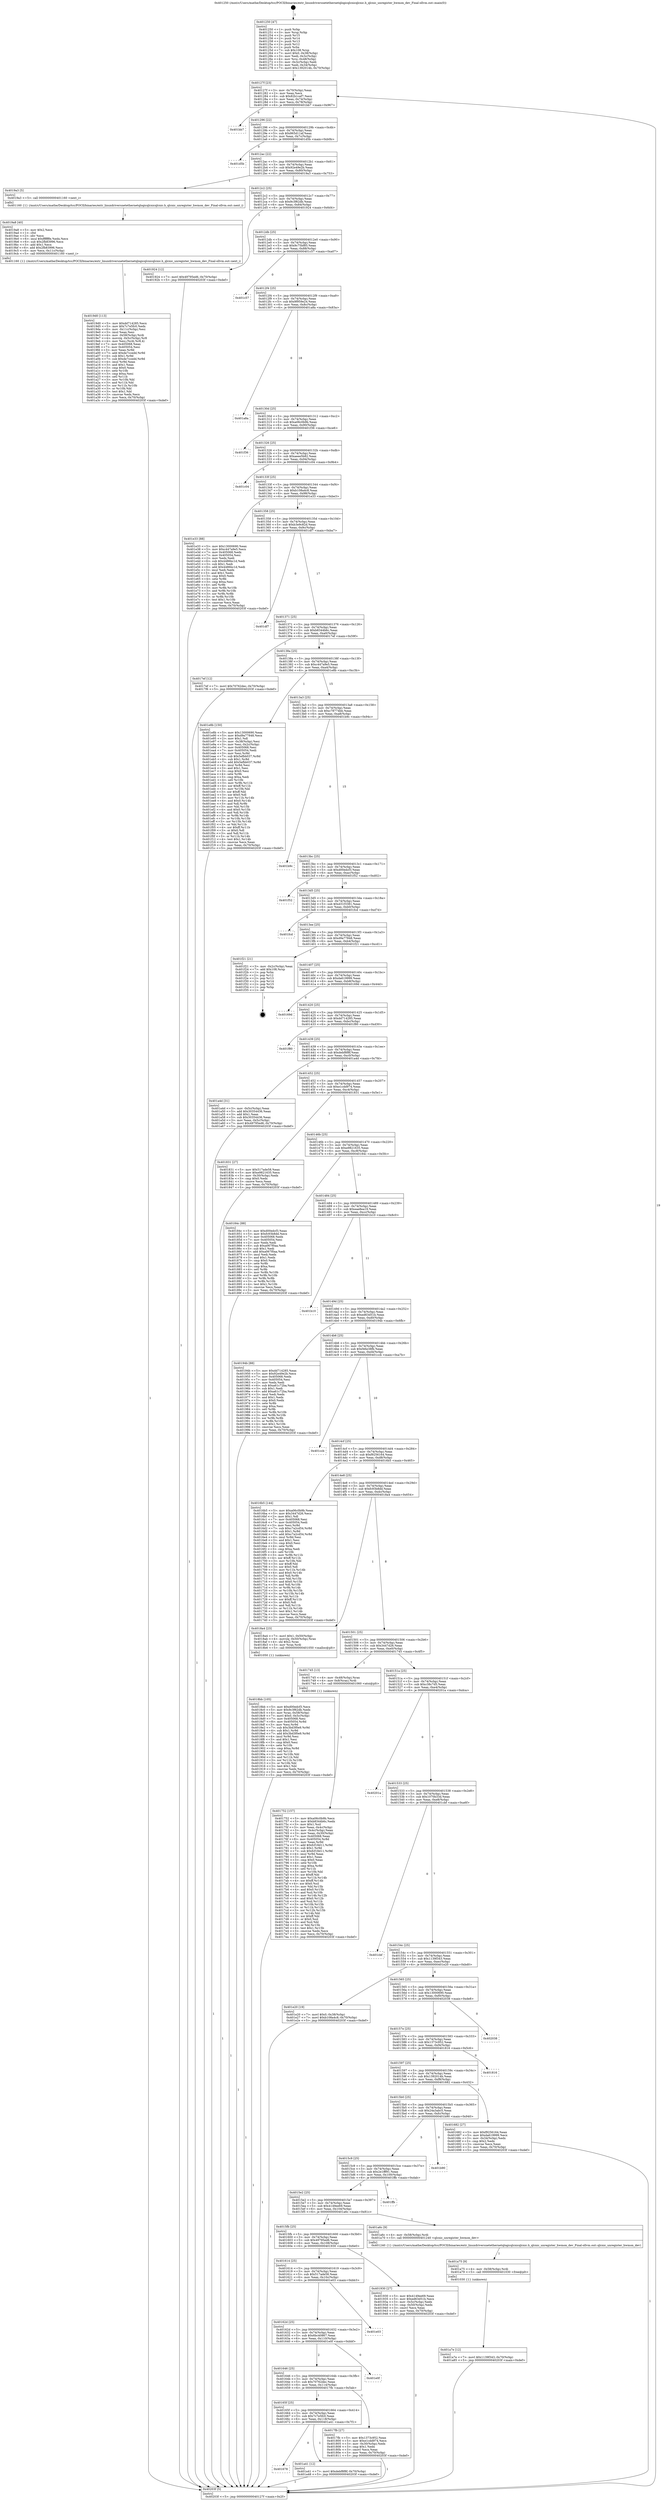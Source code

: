digraph "0x401250" {
  label = "0x401250 (/mnt/c/Users/mathe/Desktop/tcc/POCII/binaries/extr_linuxdriversnetethernetqlogicqlcnicqlcnic.h_qlcnic_unregister_hwmon_dev_Final-ollvm.out::main(0))"
  labelloc = "t"
  node[shape=record]

  Entry [label="",width=0.3,height=0.3,shape=circle,fillcolor=black,style=filled]
  "0x40127f" [label="{
     0x40127f [23]\l
     | [instrs]\l
     &nbsp;&nbsp;0x40127f \<+3\>: mov -0x70(%rbp),%eax\l
     &nbsp;&nbsp;0x401282 \<+2\>: mov %eax,%ecx\l
     &nbsp;&nbsp;0x401284 \<+6\>: sub $0x82b1cef7,%ecx\l
     &nbsp;&nbsp;0x40128a \<+3\>: mov %eax,-0x74(%rbp)\l
     &nbsp;&nbsp;0x40128d \<+3\>: mov %ecx,-0x78(%rbp)\l
     &nbsp;&nbsp;0x401290 \<+6\>: je 0000000000401bb7 \<main+0x967\>\l
  }"]
  "0x401bb7" [label="{
     0x401bb7\l
  }", style=dashed]
  "0x401296" [label="{
     0x401296 [22]\l
     | [instrs]\l
     &nbsp;&nbsp;0x401296 \<+5\>: jmp 000000000040129b \<main+0x4b\>\l
     &nbsp;&nbsp;0x40129b \<+3\>: mov -0x74(%rbp),%eax\l
     &nbsp;&nbsp;0x40129e \<+5\>: sub $0x865d11af,%eax\l
     &nbsp;&nbsp;0x4012a3 \<+3\>: mov %eax,-0x7c(%rbp)\l
     &nbsp;&nbsp;0x4012a6 \<+6\>: je 0000000000401d5b \<main+0xb0b\>\l
  }"]
  Exit [label="",width=0.3,height=0.3,shape=circle,fillcolor=black,style=filled,peripheries=2]
  "0x401d5b" [label="{
     0x401d5b\l
  }", style=dashed]
  "0x4012ac" [label="{
     0x4012ac [22]\l
     | [instrs]\l
     &nbsp;&nbsp;0x4012ac \<+5\>: jmp 00000000004012b1 \<main+0x61\>\l
     &nbsp;&nbsp;0x4012b1 \<+3\>: mov -0x74(%rbp),%eax\l
     &nbsp;&nbsp;0x4012b4 \<+5\>: sub $0x92e49e2b,%eax\l
     &nbsp;&nbsp;0x4012b9 \<+3\>: mov %eax,-0x80(%rbp)\l
     &nbsp;&nbsp;0x4012bc \<+6\>: je 00000000004019a3 \<main+0x753\>\l
  }"]
  "0x401a7e" [label="{
     0x401a7e [12]\l
     | [instrs]\l
     &nbsp;&nbsp;0x401a7e \<+7\>: movl $0x1139f343,-0x70(%rbp)\l
     &nbsp;&nbsp;0x401a85 \<+5\>: jmp 000000000040203f \<main+0xdef\>\l
  }"]
  "0x4019a3" [label="{
     0x4019a3 [5]\l
     | [instrs]\l
     &nbsp;&nbsp;0x4019a3 \<+5\>: call 0000000000401160 \<next_i\>\l
     | [calls]\l
     &nbsp;&nbsp;0x401160 \{1\} (/mnt/c/Users/mathe/Desktop/tcc/POCII/binaries/extr_linuxdriversnetethernetqlogicqlcnicqlcnic.h_qlcnic_unregister_hwmon_dev_Final-ollvm.out::next_i)\l
  }"]
  "0x4012c2" [label="{
     0x4012c2 [25]\l
     | [instrs]\l
     &nbsp;&nbsp;0x4012c2 \<+5\>: jmp 00000000004012c7 \<main+0x77\>\l
     &nbsp;&nbsp;0x4012c7 \<+3\>: mov -0x74(%rbp),%eax\l
     &nbsp;&nbsp;0x4012ca \<+5\>: sub $0x9c3f62db,%eax\l
     &nbsp;&nbsp;0x4012cf \<+6\>: mov %eax,-0x84(%rbp)\l
     &nbsp;&nbsp;0x4012d5 \<+6\>: je 0000000000401924 \<main+0x6d4\>\l
  }"]
  "0x401a75" [label="{
     0x401a75 [9]\l
     | [instrs]\l
     &nbsp;&nbsp;0x401a75 \<+4\>: mov -0x58(%rbp),%rdi\l
     &nbsp;&nbsp;0x401a79 \<+5\>: call 0000000000401030 \<free@plt\>\l
     | [calls]\l
     &nbsp;&nbsp;0x401030 \{1\} (unknown)\l
  }"]
  "0x401924" [label="{
     0x401924 [12]\l
     | [instrs]\l
     &nbsp;&nbsp;0x401924 \<+7\>: movl $0x49795ed6,-0x70(%rbp)\l
     &nbsp;&nbsp;0x40192b \<+5\>: jmp 000000000040203f \<main+0xdef\>\l
  }"]
  "0x4012db" [label="{
     0x4012db [25]\l
     | [instrs]\l
     &nbsp;&nbsp;0x4012db \<+5\>: jmp 00000000004012e0 \<main+0x90\>\l
     &nbsp;&nbsp;0x4012e0 \<+3\>: mov -0x74(%rbp),%eax\l
     &nbsp;&nbsp;0x4012e3 \<+5\>: sub $0x9c75bf85,%eax\l
     &nbsp;&nbsp;0x4012e8 \<+6\>: mov %eax,-0x88(%rbp)\l
     &nbsp;&nbsp;0x4012ee \<+6\>: je 0000000000401c57 \<main+0xa07\>\l
  }"]
  "0x401678" [label="{
     0x401678\l
  }", style=dashed]
  "0x401c57" [label="{
     0x401c57\l
  }", style=dashed]
  "0x4012f4" [label="{
     0x4012f4 [25]\l
     | [instrs]\l
     &nbsp;&nbsp;0x4012f4 \<+5\>: jmp 00000000004012f9 \<main+0xa9\>\l
     &nbsp;&nbsp;0x4012f9 \<+3\>: mov -0x74(%rbp),%eax\l
     &nbsp;&nbsp;0x4012fc \<+5\>: sub $0x9f959e24,%eax\l
     &nbsp;&nbsp;0x401301 \<+6\>: mov %eax,-0x8c(%rbp)\l
     &nbsp;&nbsp;0x401307 \<+6\>: je 0000000000401a8a \<main+0x83a\>\l
  }"]
  "0x401a41" [label="{
     0x401a41 [12]\l
     | [instrs]\l
     &nbsp;&nbsp;0x401a41 \<+7\>: movl $0xdebf8f8f,-0x70(%rbp)\l
     &nbsp;&nbsp;0x401a48 \<+5\>: jmp 000000000040203f \<main+0xdef\>\l
  }"]
  "0x401a8a" [label="{
     0x401a8a\l
  }", style=dashed]
  "0x40130d" [label="{
     0x40130d [25]\l
     | [instrs]\l
     &nbsp;&nbsp;0x40130d \<+5\>: jmp 0000000000401312 \<main+0xc2\>\l
     &nbsp;&nbsp;0x401312 \<+3\>: mov -0x74(%rbp),%eax\l
     &nbsp;&nbsp;0x401315 \<+5\>: sub $0xa06c0b9b,%eax\l
     &nbsp;&nbsp;0x40131a \<+6\>: mov %eax,-0x90(%rbp)\l
     &nbsp;&nbsp;0x401320 \<+6\>: je 0000000000401f36 \<main+0xce6\>\l
  }"]
  "0x4019d0" [label="{
     0x4019d0 [113]\l
     | [instrs]\l
     &nbsp;&nbsp;0x4019d0 \<+5\>: mov $0xdd714285,%ecx\l
     &nbsp;&nbsp;0x4019d5 \<+5\>: mov $0x7c7e5fc0,%edx\l
     &nbsp;&nbsp;0x4019da \<+6\>: mov -0x11c(%rbp),%esi\l
     &nbsp;&nbsp;0x4019e0 \<+3\>: imul %eax,%esi\l
     &nbsp;&nbsp;0x4019e3 \<+4\>: mov -0x58(%rbp),%rdi\l
     &nbsp;&nbsp;0x4019e7 \<+4\>: movslq -0x5c(%rbp),%r8\l
     &nbsp;&nbsp;0x4019eb \<+4\>: mov %esi,(%rdi,%r8,4)\l
     &nbsp;&nbsp;0x4019ef \<+7\>: mov 0x405068,%eax\l
     &nbsp;&nbsp;0x4019f6 \<+7\>: mov 0x405054,%esi\l
     &nbsp;&nbsp;0x4019fd \<+3\>: mov %eax,%r9d\l
     &nbsp;&nbsp;0x401a00 \<+7\>: add $0xde7ccedd,%r9d\l
     &nbsp;&nbsp;0x401a07 \<+4\>: sub $0x1,%r9d\l
     &nbsp;&nbsp;0x401a0b \<+7\>: sub $0xde7ccedd,%r9d\l
     &nbsp;&nbsp;0x401a12 \<+4\>: imul %r9d,%eax\l
     &nbsp;&nbsp;0x401a16 \<+3\>: and $0x1,%eax\l
     &nbsp;&nbsp;0x401a19 \<+3\>: cmp $0x0,%eax\l
     &nbsp;&nbsp;0x401a1c \<+4\>: sete %r10b\l
     &nbsp;&nbsp;0x401a20 \<+3\>: cmp $0xa,%esi\l
     &nbsp;&nbsp;0x401a23 \<+4\>: setl %r11b\l
     &nbsp;&nbsp;0x401a27 \<+3\>: mov %r10b,%bl\l
     &nbsp;&nbsp;0x401a2a \<+3\>: and %r11b,%bl\l
     &nbsp;&nbsp;0x401a2d \<+3\>: xor %r11b,%r10b\l
     &nbsp;&nbsp;0x401a30 \<+3\>: or %r10b,%bl\l
     &nbsp;&nbsp;0x401a33 \<+3\>: test $0x1,%bl\l
     &nbsp;&nbsp;0x401a36 \<+3\>: cmovne %edx,%ecx\l
     &nbsp;&nbsp;0x401a39 \<+3\>: mov %ecx,-0x70(%rbp)\l
     &nbsp;&nbsp;0x401a3c \<+5\>: jmp 000000000040203f \<main+0xdef\>\l
  }"]
  "0x401f36" [label="{
     0x401f36\l
  }", style=dashed]
  "0x401326" [label="{
     0x401326 [25]\l
     | [instrs]\l
     &nbsp;&nbsp;0x401326 \<+5\>: jmp 000000000040132b \<main+0xdb\>\l
     &nbsp;&nbsp;0x40132b \<+3\>: mov -0x74(%rbp),%eax\l
     &nbsp;&nbsp;0x40132e \<+5\>: sub $0xaeee5b82,%eax\l
     &nbsp;&nbsp;0x401333 \<+6\>: mov %eax,-0x94(%rbp)\l
     &nbsp;&nbsp;0x401339 \<+6\>: je 0000000000401c04 \<main+0x9b4\>\l
  }"]
  "0x4019a8" [label="{
     0x4019a8 [40]\l
     | [instrs]\l
     &nbsp;&nbsp;0x4019a8 \<+5\>: mov $0x2,%ecx\l
     &nbsp;&nbsp;0x4019ad \<+1\>: cltd\l
     &nbsp;&nbsp;0x4019ae \<+2\>: idiv %ecx\l
     &nbsp;&nbsp;0x4019b0 \<+6\>: imul $0xfffffffe,%edx,%ecx\l
     &nbsp;&nbsp;0x4019b6 \<+6\>: sub $0x2fb83996,%ecx\l
     &nbsp;&nbsp;0x4019bc \<+3\>: add $0x1,%ecx\l
     &nbsp;&nbsp;0x4019bf \<+6\>: add $0x2fb83996,%ecx\l
     &nbsp;&nbsp;0x4019c5 \<+6\>: mov %ecx,-0x11c(%rbp)\l
     &nbsp;&nbsp;0x4019cb \<+5\>: call 0000000000401160 \<next_i\>\l
     | [calls]\l
     &nbsp;&nbsp;0x401160 \{1\} (/mnt/c/Users/mathe/Desktop/tcc/POCII/binaries/extr_linuxdriversnetethernetqlogicqlcnicqlcnic.h_qlcnic_unregister_hwmon_dev_Final-ollvm.out::next_i)\l
  }"]
  "0x401c04" [label="{
     0x401c04\l
  }", style=dashed]
  "0x40133f" [label="{
     0x40133f [25]\l
     | [instrs]\l
     &nbsp;&nbsp;0x40133f \<+5\>: jmp 0000000000401344 \<main+0xf4\>\l
     &nbsp;&nbsp;0x401344 \<+3\>: mov -0x74(%rbp),%eax\l
     &nbsp;&nbsp;0x401347 \<+5\>: sub $0xb108a4c8,%eax\l
     &nbsp;&nbsp;0x40134c \<+6\>: mov %eax,-0x98(%rbp)\l
     &nbsp;&nbsp;0x401352 \<+6\>: je 0000000000401e33 \<main+0xbe3\>\l
  }"]
  "0x4018bb" [label="{
     0x4018bb [105]\l
     | [instrs]\l
     &nbsp;&nbsp;0x4018bb \<+5\>: mov $0xd00edcf3,%ecx\l
     &nbsp;&nbsp;0x4018c0 \<+5\>: mov $0x9c3f62db,%edx\l
     &nbsp;&nbsp;0x4018c5 \<+4\>: mov %rax,-0x58(%rbp)\l
     &nbsp;&nbsp;0x4018c9 \<+7\>: movl $0x0,-0x5c(%rbp)\l
     &nbsp;&nbsp;0x4018d0 \<+7\>: mov 0x405068,%esi\l
     &nbsp;&nbsp;0x4018d7 \<+8\>: mov 0x405054,%r8d\l
     &nbsp;&nbsp;0x4018df \<+3\>: mov %esi,%r9d\l
     &nbsp;&nbsp;0x4018e2 \<+7\>: sub $0x3bd3f0e9,%r9d\l
     &nbsp;&nbsp;0x4018e9 \<+4\>: sub $0x1,%r9d\l
     &nbsp;&nbsp;0x4018ed \<+7\>: add $0x3bd3f0e9,%r9d\l
     &nbsp;&nbsp;0x4018f4 \<+4\>: imul %r9d,%esi\l
     &nbsp;&nbsp;0x4018f8 \<+3\>: and $0x1,%esi\l
     &nbsp;&nbsp;0x4018fb \<+3\>: cmp $0x0,%esi\l
     &nbsp;&nbsp;0x4018fe \<+4\>: sete %r10b\l
     &nbsp;&nbsp;0x401902 \<+4\>: cmp $0xa,%r8d\l
     &nbsp;&nbsp;0x401906 \<+4\>: setl %r11b\l
     &nbsp;&nbsp;0x40190a \<+3\>: mov %r10b,%bl\l
     &nbsp;&nbsp;0x40190d \<+3\>: and %r11b,%bl\l
     &nbsp;&nbsp;0x401910 \<+3\>: xor %r11b,%r10b\l
     &nbsp;&nbsp;0x401913 \<+3\>: or %r10b,%bl\l
     &nbsp;&nbsp;0x401916 \<+3\>: test $0x1,%bl\l
     &nbsp;&nbsp;0x401919 \<+3\>: cmovne %edx,%ecx\l
     &nbsp;&nbsp;0x40191c \<+3\>: mov %ecx,-0x70(%rbp)\l
     &nbsp;&nbsp;0x40191f \<+5\>: jmp 000000000040203f \<main+0xdef\>\l
  }"]
  "0x401e33" [label="{
     0x401e33 [88]\l
     | [instrs]\l
     &nbsp;&nbsp;0x401e33 \<+5\>: mov $0x13000690,%eax\l
     &nbsp;&nbsp;0x401e38 \<+5\>: mov $0xc447a9e5,%ecx\l
     &nbsp;&nbsp;0x401e3d \<+7\>: mov 0x405068,%edx\l
     &nbsp;&nbsp;0x401e44 \<+7\>: mov 0x405054,%esi\l
     &nbsp;&nbsp;0x401e4b \<+2\>: mov %edx,%edi\l
     &nbsp;&nbsp;0x401e4d \<+6\>: sub $0x4486bc1d,%edi\l
     &nbsp;&nbsp;0x401e53 \<+3\>: sub $0x1,%edi\l
     &nbsp;&nbsp;0x401e56 \<+6\>: add $0x4486bc1d,%edi\l
     &nbsp;&nbsp;0x401e5c \<+3\>: imul %edi,%edx\l
     &nbsp;&nbsp;0x401e5f \<+3\>: and $0x1,%edx\l
     &nbsp;&nbsp;0x401e62 \<+3\>: cmp $0x0,%edx\l
     &nbsp;&nbsp;0x401e65 \<+4\>: sete %r8b\l
     &nbsp;&nbsp;0x401e69 \<+3\>: cmp $0xa,%esi\l
     &nbsp;&nbsp;0x401e6c \<+4\>: setl %r9b\l
     &nbsp;&nbsp;0x401e70 \<+3\>: mov %r8b,%r10b\l
     &nbsp;&nbsp;0x401e73 \<+3\>: and %r9b,%r10b\l
     &nbsp;&nbsp;0x401e76 \<+3\>: xor %r9b,%r8b\l
     &nbsp;&nbsp;0x401e79 \<+3\>: or %r8b,%r10b\l
     &nbsp;&nbsp;0x401e7c \<+4\>: test $0x1,%r10b\l
     &nbsp;&nbsp;0x401e80 \<+3\>: cmovne %ecx,%eax\l
     &nbsp;&nbsp;0x401e83 \<+3\>: mov %eax,-0x70(%rbp)\l
     &nbsp;&nbsp;0x401e86 \<+5\>: jmp 000000000040203f \<main+0xdef\>\l
  }"]
  "0x401358" [label="{
     0x401358 [25]\l
     | [instrs]\l
     &nbsp;&nbsp;0x401358 \<+5\>: jmp 000000000040135d \<main+0x10d\>\l
     &nbsp;&nbsp;0x40135d \<+3\>: mov -0x74(%rbp),%eax\l
     &nbsp;&nbsp;0x401360 \<+5\>: sub $0xb3e9c82d,%eax\l
     &nbsp;&nbsp;0x401365 \<+6\>: mov %eax,-0x9c(%rbp)\l
     &nbsp;&nbsp;0x40136b \<+6\>: je 0000000000401df7 \<main+0xba7\>\l
  }"]
  "0x40165f" [label="{
     0x40165f [25]\l
     | [instrs]\l
     &nbsp;&nbsp;0x40165f \<+5\>: jmp 0000000000401664 \<main+0x414\>\l
     &nbsp;&nbsp;0x401664 \<+3\>: mov -0x74(%rbp),%eax\l
     &nbsp;&nbsp;0x401667 \<+5\>: sub $0x7c7e5fc0,%eax\l
     &nbsp;&nbsp;0x40166c \<+6\>: mov %eax,-0x118(%rbp)\l
     &nbsp;&nbsp;0x401672 \<+6\>: je 0000000000401a41 \<main+0x7f1\>\l
  }"]
  "0x401df7" [label="{
     0x401df7\l
  }", style=dashed]
  "0x401371" [label="{
     0x401371 [25]\l
     | [instrs]\l
     &nbsp;&nbsp;0x401371 \<+5\>: jmp 0000000000401376 \<main+0x126\>\l
     &nbsp;&nbsp;0x401376 \<+3\>: mov -0x74(%rbp),%eax\l
     &nbsp;&nbsp;0x401379 \<+5\>: sub $0xb8344b6c,%eax\l
     &nbsp;&nbsp;0x40137e \<+6\>: mov %eax,-0xa0(%rbp)\l
     &nbsp;&nbsp;0x401384 \<+6\>: je 00000000004017ef \<main+0x59f\>\l
  }"]
  "0x4017fb" [label="{
     0x4017fb [27]\l
     | [instrs]\l
     &nbsp;&nbsp;0x4017fb \<+5\>: mov $0x1373c952,%eax\l
     &nbsp;&nbsp;0x401800 \<+5\>: mov $0xe1cdd974,%ecx\l
     &nbsp;&nbsp;0x401805 \<+3\>: mov -0x30(%rbp),%edx\l
     &nbsp;&nbsp;0x401808 \<+3\>: cmp $0x1,%edx\l
     &nbsp;&nbsp;0x40180b \<+3\>: cmovl %ecx,%eax\l
     &nbsp;&nbsp;0x40180e \<+3\>: mov %eax,-0x70(%rbp)\l
     &nbsp;&nbsp;0x401811 \<+5\>: jmp 000000000040203f \<main+0xdef\>\l
  }"]
  "0x4017ef" [label="{
     0x4017ef [12]\l
     | [instrs]\l
     &nbsp;&nbsp;0x4017ef \<+7\>: movl $0x70762dec,-0x70(%rbp)\l
     &nbsp;&nbsp;0x4017f6 \<+5\>: jmp 000000000040203f \<main+0xdef\>\l
  }"]
  "0x40138a" [label="{
     0x40138a [25]\l
     | [instrs]\l
     &nbsp;&nbsp;0x40138a \<+5\>: jmp 000000000040138f \<main+0x13f\>\l
     &nbsp;&nbsp;0x40138f \<+3\>: mov -0x74(%rbp),%eax\l
     &nbsp;&nbsp;0x401392 \<+5\>: sub $0xc447a9e5,%eax\l
     &nbsp;&nbsp;0x401397 \<+6\>: mov %eax,-0xa4(%rbp)\l
     &nbsp;&nbsp;0x40139d \<+6\>: je 0000000000401e8b \<main+0xc3b\>\l
  }"]
  "0x401646" [label="{
     0x401646 [25]\l
     | [instrs]\l
     &nbsp;&nbsp;0x401646 \<+5\>: jmp 000000000040164b \<main+0x3fb\>\l
     &nbsp;&nbsp;0x40164b \<+3\>: mov -0x74(%rbp),%eax\l
     &nbsp;&nbsp;0x40164e \<+5\>: sub $0x70762dec,%eax\l
     &nbsp;&nbsp;0x401653 \<+6\>: mov %eax,-0x114(%rbp)\l
     &nbsp;&nbsp;0x401659 \<+6\>: je 00000000004017fb \<main+0x5ab\>\l
  }"]
  "0x401e8b" [label="{
     0x401e8b [150]\l
     | [instrs]\l
     &nbsp;&nbsp;0x401e8b \<+5\>: mov $0x13000690,%eax\l
     &nbsp;&nbsp;0x401e90 \<+5\>: mov $0xd9a77848,%ecx\l
     &nbsp;&nbsp;0x401e95 \<+2\>: mov $0x1,%dl\l
     &nbsp;&nbsp;0x401e97 \<+3\>: mov -0x38(%rbp),%esi\l
     &nbsp;&nbsp;0x401e9a \<+3\>: mov %esi,-0x2c(%rbp)\l
     &nbsp;&nbsp;0x401e9d \<+7\>: mov 0x405068,%esi\l
     &nbsp;&nbsp;0x401ea4 \<+7\>: mov 0x405054,%edi\l
     &nbsp;&nbsp;0x401eab \<+3\>: mov %esi,%r8d\l
     &nbsp;&nbsp;0x401eae \<+7\>: sub $0x5efbb037,%r8d\l
     &nbsp;&nbsp;0x401eb5 \<+4\>: sub $0x1,%r8d\l
     &nbsp;&nbsp;0x401eb9 \<+7\>: add $0x5efbb037,%r8d\l
     &nbsp;&nbsp;0x401ec0 \<+4\>: imul %r8d,%esi\l
     &nbsp;&nbsp;0x401ec4 \<+3\>: and $0x1,%esi\l
     &nbsp;&nbsp;0x401ec7 \<+3\>: cmp $0x0,%esi\l
     &nbsp;&nbsp;0x401eca \<+4\>: sete %r9b\l
     &nbsp;&nbsp;0x401ece \<+3\>: cmp $0xa,%edi\l
     &nbsp;&nbsp;0x401ed1 \<+4\>: setl %r10b\l
     &nbsp;&nbsp;0x401ed5 \<+3\>: mov %r9b,%r11b\l
     &nbsp;&nbsp;0x401ed8 \<+4\>: xor $0xff,%r11b\l
     &nbsp;&nbsp;0x401edc \<+3\>: mov %r10b,%bl\l
     &nbsp;&nbsp;0x401edf \<+3\>: xor $0xff,%bl\l
     &nbsp;&nbsp;0x401ee2 \<+3\>: xor $0x0,%dl\l
     &nbsp;&nbsp;0x401ee5 \<+3\>: mov %r11b,%r14b\l
     &nbsp;&nbsp;0x401ee8 \<+4\>: and $0x0,%r14b\l
     &nbsp;&nbsp;0x401eec \<+3\>: and %dl,%r9b\l
     &nbsp;&nbsp;0x401eef \<+3\>: mov %bl,%r15b\l
     &nbsp;&nbsp;0x401ef2 \<+4\>: and $0x0,%r15b\l
     &nbsp;&nbsp;0x401ef6 \<+3\>: and %dl,%r10b\l
     &nbsp;&nbsp;0x401ef9 \<+3\>: or %r9b,%r14b\l
     &nbsp;&nbsp;0x401efc \<+3\>: or %r10b,%r15b\l
     &nbsp;&nbsp;0x401eff \<+3\>: xor %r15b,%r14b\l
     &nbsp;&nbsp;0x401f02 \<+3\>: or %bl,%r11b\l
     &nbsp;&nbsp;0x401f05 \<+4\>: xor $0xff,%r11b\l
     &nbsp;&nbsp;0x401f09 \<+3\>: or $0x0,%dl\l
     &nbsp;&nbsp;0x401f0c \<+3\>: and %dl,%r11b\l
     &nbsp;&nbsp;0x401f0f \<+3\>: or %r11b,%r14b\l
     &nbsp;&nbsp;0x401f12 \<+4\>: test $0x1,%r14b\l
     &nbsp;&nbsp;0x401f16 \<+3\>: cmovne %ecx,%eax\l
     &nbsp;&nbsp;0x401f19 \<+3\>: mov %eax,-0x70(%rbp)\l
     &nbsp;&nbsp;0x401f1c \<+5\>: jmp 000000000040203f \<main+0xdef\>\l
  }"]
  "0x4013a3" [label="{
     0x4013a3 [25]\l
     | [instrs]\l
     &nbsp;&nbsp;0x4013a3 \<+5\>: jmp 00000000004013a8 \<main+0x158\>\l
     &nbsp;&nbsp;0x4013a8 \<+3\>: mov -0x74(%rbp),%eax\l
     &nbsp;&nbsp;0x4013ab \<+5\>: sub $0xc78774bb,%eax\l
     &nbsp;&nbsp;0x4013b0 \<+6\>: mov %eax,-0xa8(%rbp)\l
     &nbsp;&nbsp;0x4013b6 \<+6\>: je 0000000000401b9c \<main+0x94c\>\l
  }"]
  "0x401e0f" [label="{
     0x401e0f\l
  }", style=dashed]
  "0x401b9c" [label="{
     0x401b9c\l
  }", style=dashed]
  "0x4013bc" [label="{
     0x4013bc [25]\l
     | [instrs]\l
     &nbsp;&nbsp;0x4013bc \<+5\>: jmp 00000000004013c1 \<main+0x171\>\l
     &nbsp;&nbsp;0x4013c1 \<+3\>: mov -0x74(%rbp),%eax\l
     &nbsp;&nbsp;0x4013c4 \<+5\>: sub $0xd00edcf3,%eax\l
     &nbsp;&nbsp;0x4013c9 \<+6\>: mov %eax,-0xac(%rbp)\l
     &nbsp;&nbsp;0x4013cf \<+6\>: je 0000000000401f52 \<main+0xd02\>\l
  }"]
  "0x40162d" [label="{
     0x40162d [25]\l
     | [instrs]\l
     &nbsp;&nbsp;0x40162d \<+5\>: jmp 0000000000401632 \<main+0x3e2\>\l
     &nbsp;&nbsp;0x401632 \<+3\>: mov -0x74(%rbp),%eax\l
     &nbsp;&nbsp;0x401635 \<+5\>: sub $0x6bc40867,%eax\l
     &nbsp;&nbsp;0x40163a \<+6\>: mov %eax,-0x110(%rbp)\l
     &nbsp;&nbsp;0x401640 \<+6\>: je 0000000000401e0f \<main+0xbbf\>\l
  }"]
  "0x401f52" [label="{
     0x401f52\l
  }", style=dashed]
  "0x4013d5" [label="{
     0x4013d5 [25]\l
     | [instrs]\l
     &nbsp;&nbsp;0x4013d5 \<+5\>: jmp 00000000004013da \<main+0x18a\>\l
     &nbsp;&nbsp;0x4013da \<+3\>: mov -0x74(%rbp),%eax\l
     &nbsp;&nbsp;0x4013dd \<+5\>: sub $0xd31f3381,%eax\l
     &nbsp;&nbsp;0x4013e2 \<+6\>: mov %eax,-0xb0(%rbp)\l
     &nbsp;&nbsp;0x4013e8 \<+6\>: je 0000000000401fcd \<main+0xd7d\>\l
  }"]
  "0x401e03" [label="{
     0x401e03\l
  }", style=dashed]
  "0x401fcd" [label="{
     0x401fcd\l
  }", style=dashed]
  "0x4013ee" [label="{
     0x4013ee [25]\l
     | [instrs]\l
     &nbsp;&nbsp;0x4013ee \<+5\>: jmp 00000000004013f3 \<main+0x1a3\>\l
     &nbsp;&nbsp;0x4013f3 \<+3\>: mov -0x74(%rbp),%eax\l
     &nbsp;&nbsp;0x4013f6 \<+5\>: sub $0xd9a77848,%eax\l
     &nbsp;&nbsp;0x4013fb \<+6\>: mov %eax,-0xb4(%rbp)\l
     &nbsp;&nbsp;0x401401 \<+6\>: je 0000000000401f21 \<main+0xcd1\>\l
  }"]
  "0x401614" [label="{
     0x401614 [25]\l
     | [instrs]\l
     &nbsp;&nbsp;0x401614 \<+5\>: jmp 0000000000401619 \<main+0x3c9\>\l
     &nbsp;&nbsp;0x401619 \<+3\>: mov -0x74(%rbp),%eax\l
     &nbsp;&nbsp;0x40161c \<+5\>: sub $0x517ade58,%eax\l
     &nbsp;&nbsp;0x401621 \<+6\>: mov %eax,-0x10c(%rbp)\l
     &nbsp;&nbsp;0x401627 \<+6\>: je 0000000000401e03 \<main+0xbb3\>\l
  }"]
  "0x401f21" [label="{
     0x401f21 [21]\l
     | [instrs]\l
     &nbsp;&nbsp;0x401f21 \<+3\>: mov -0x2c(%rbp),%eax\l
     &nbsp;&nbsp;0x401f24 \<+7\>: add $0x108,%rsp\l
     &nbsp;&nbsp;0x401f2b \<+1\>: pop %rbx\l
     &nbsp;&nbsp;0x401f2c \<+2\>: pop %r12\l
     &nbsp;&nbsp;0x401f2e \<+2\>: pop %r13\l
     &nbsp;&nbsp;0x401f30 \<+2\>: pop %r14\l
     &nbsp;&nbsp;0x401f32 \<+2\>: pop %r15\l
     &nbsp;&nbsp;0x401f34 \<+1\>: pop %rbp\l
     &nbsp;&nbsp;0x401f35 \<+1\>: ret\l
  }"]
  "0x401407" [label="{
     0x401407 [25]\l
     | [instrs]\l
     &nbsp;&nbsp;0x401407 \<+5\>: jmp 000000000040140c \<main+0x1bc\>\l
     &nbsp;&nbsp;0x40140c \<+3\>: mov -0x74(%rbp),%eax\l
     &nbsp;&nbsp;0x40140f \<+5\>: sub $0xda619999,%eax\l
     &nbsp;&nbsp;0x401414 \<+6\>: mov %eax,-0xb8(%rbp)\l
     &nbsp;&nbsp;0x40141a \<+6\>: je 000000000040169d \<main+0x44d\>\l
  }"]
  "0x401930" [label="{
     0x401930 [27]\l
     | [instrs]\l
     &nbsp;&nbsp;0x401930 \<+5\>: mov $0x4149ee69,%eax\l
     &nbsp;&nbsp;0x401935 \<+5\>: mov $0xed63d51b,%ecx\l
     &nbsp;&nbsp;0x40193a \<+3\>: mov -0x5c(%rbp),%edx\l
     &nbsp;&nbsp;0x40193d \<+3\>: cmp -0x50(%rbp),%edx\l
     &nbsp;&nbsp;0x401940 \<+3\>: cmovl %ecx,%eax\l
     &nbsp;&nbsp;0x401943 \<+3\>: mov %eax,-0x70(%rbp)\l
     &nbsp;&nbsp;0x401946 \<+5\>: jmp 000000000040203f \<main+0xdef\>\l
  }"]
  "0x40169d" [label="{
     0x40169d\l
  }", style=dashed]
  "0x401420" [label="{
     0x401420 [25]\l
     | [instrs]\l
     &nbsp;&nbsp;0x401420 \<+5\>: jmp 0000000000401425 \<main+0x1d5\>\l
     &nbsp;&nbsp;0x401425 \<+3\>: mov -0x74(%rbp),%eax\l
     &nbsp;&nbsp;0x401428 \<+5\>: sub $0xdd714285,%eax\l
     &nbsp;&nbsp;0x40142d \<+6\>: mov %eax,-0xbc(%rbp)\l
     &nbsp;&nbsp;0x401433 \<+6\>: je 0000000000401f80 \<main+0xd30\>\l
  }"]
  "0x4015fb" [label="{
     0x4015fb [25]\l
     | [instrs]\l
     &nbsp;&nbsp;0x4015fb \<+5\>: jmp 0000000000401600 \<main+0x3b0\>\l
     &nbsp;&nbsp;0x401600 \<+3\>: mov -0x74(%rbp),%eax\l
     &nbsp;&nbsp;0x401603 \<+5\>: sub $0x49795ed6,%eax\l
     &nbsp;&nbsp;0x401608 \<+6\>: mov %eax,-0x108(%rbp)\l
     &nbsp;&nbsp;0x40160e \<+6\>: je 0000000000401930 \<main+0x6e0\>\l
  }"]
  "0x401f80" [label="{
     0x401f80\l
  }", style=dashed]
  "0x401439" [label="{
     0x401439 [25]\l
     | [instrs]\l
     &nbsp;&nbsp;0x401439 \<+5\>: jmp 000000000040143e \<main+0x1ee\>\l
     &nbsp;&nbsp;0x40143e \<+3\>: mov -0x74(%rbp),%eax\l
     &nbsp;&nbsp;0x401441 \<+5\>: sub $0xdebf8f8f,%eax\l
     &nbsp;&nbsp;0x401446 \<+6\>: mov %eax,-0xc0(%rbp)\l
     &nbsp;&nbsp;0x40144c \<+6\>: je 0000000000401a4d \<main+0x7fd\>\l
  }"]
  "0x401a6c" [label="{
     0x401a6c [9]\l
     | [instrs]\l
     &nbsp;&nbsp;0x401a6c \<+4\>: mov -0x58(%rbp),%rdi\l
     &nbsp;&nbsp;0x401a70 \<+5\>: call 0000000000401240 \<qlcnic_unregister_hwmon_dev\>\l
     | [calls]\l
     &nbsp;&nbsp;0x401240 \{1\} (/mnt/c/Users/mathe/Desktop/tcc/POCII/binaries/extr_linuxdriversnetethernetqlogicqlcnicqlcnic.h_qlcnic_unregister_hwmon_dev_Final-ollvm.out::qlcnic_unregister_hwmon_dev)\l
  }"]
  "0x401a4d" [label="{
     0x401a4d [31]\l
     | [instrs]\l
     &nbsp;&nbsp;0x401a4d \<+3\>: mov -0x5c(%rbp),%eax\l
     &nbsp;&nbsp;0x401a50 \<+5\>: add $0x30354436,%eax\l
     &nbsp;&nbsp;0x401a55 \<+3\>: add $0x1,%eax\l
     &nbsp;&nbsp;0x401a58 \<+5\>: sub $0x30354436,%eax\l
     &nbsp;&nbsp;0x401a5d \<+3\>: mov %eax,-0x5c(%rbp)\l
     &nbsp;&nbsp;0x401a60 \<+7\>: movl $0x49795ed6,-0x70(%rbp)\l
     &nbsp;&nbsp;0x401a67 \<+5\>: jmp 000000000040203f \<main+0xdef\>\l
  }"]
  "0x401452" [label="{
     0x401452 [25]\l
     | [instrs]\l
     &nbsp;&nbsp;0x401452 \<+5\>: jmp 0000000000401457 \<main+0x207\>\l
     &nbsp;&nbsp;0x401457 \<+3\>: mov -0x74(%rbp),%eax\l
     &nbsp;&nbsp;0x40145a \<+5\>: sub $0xe1cdd974,%eax\l
     &nbsp;&nbsp;0x40145f \<+6\>: mov %eax,-0xc4(%rbp)\l
     &nbsp;&nbsp;0x401465 \<+6\>: je 0000000000401831 \<main+0x5e1\>\l
  }"]
  "0x4015e2" [label="{
     0x4015e2 [25]\l
     | [instrs]\l
     &nbsp;&nbsp;0x4015e2 \<+5\>: jmp 00000000004015e7 \<main+0x397\>\l
     &nbsp;&nbsp;0x4015e7 \<+3\>: mov -0x74(%rbp),%eax\l
     &nbsp;&nbsp;0x4015ea \<+5\>: sub $0x4149ee69,%eax\l
     &nbsp;&nbsp;0x4015ef \<+6\>: mov %eax,-0x104(%rbp)\l
     &nbsp;&nbsp;0x4015f5 \<+6\>: je 0000000000401a6c \<main+0x81c\>\l
  }"]
  "0x401831" [label="{
     0x401831 [27]\l
     | [instrs]\l
     &nbsp;&nbsp;0x401831 \<+5\>: mov $0x517ade58,%eax\l
     &nbsp;&nbsp;0x401836 \<+5\>: mov $0xe9821635,%ecx\l
     &nbsp;&nbsp;0x40183b \<+3\>: mov -0x30(%rbp),%edx\l
     &nbsp;&nbsp;0x40183e \<+3\>: cmp $0x0,%edx\l
     &nbsp;&nbsp;0x401841 \<+3\>: cmove %ecx,%eax\l
     &nbsp;&nbsp;0x401844 \<+3\>: mov %eax,-0x70(%rbp)\l
     &nbsp;&nbsp;0x401847 \<+5\>: jmp 000000000040203f \<main+0xdef\>\l
  }"]
  "0x40146b" [label="{
     0x40146b [25]\l
     | [instrs]\l
     &nbsp;&nbsp;0x40146b \<+5\>: jmp 0000000000401470 \<main+0x220\>\l
     &nbsp;&nbsp;0x401470 \<+3\>: mov -0x74(%rbp),%eax\l
     &nbsp;&nbsp;0x401473 \<+5\>: sub $0xe9821635,%eax\l
     &nbsp;&nbsp;0x401478 \<+6\>: mov %eax,-0xc8(%rbp)\l
     &nbsp;&nbsp;0x40147e \<+6\>: je 000000000040184c \<main+0x5fc\>\l
  }"]
  "0x401ffb" [label="{
     0x401ffb\l
  }", style=dashed]
  "0x40184c" [label="{
     0x40184c [88]\l
     | [instrs]\l
     &nbsp;&nbsp;0x40184c \<+5\>: mov $0xd00edcf3,%eax\l
     &nbsp;&nbsp;0x401851 \<+5\>: mov $0xfc93b8dd,%ecx\l
     &nbsp;&nbsp;0x401856 \<+7\>: mov 0x405068,%edx\l
     &nbsp;&nbsp;0x40185d \<+7\>: mov 0x405054,%esi\l
     &nbsp;&nbsp;0x401864 \<+2\>: mov %edx,%edi\l
     &nbsp;&nbsp;0x401866 \<+6\>: sub $0xa067f0aa,%edi\l
     &nbsp;&nbsp;0x40186c \<+3\>: sub $0x1,%edi\l
     &nbsp;&nbsp;0x40186f \<+6\>: add $0xa067f0aa,%edi\l
     &nbsp;&nbsp;0x401875 \<+3\>: imul %edi,%edx\l
     &nbsp;&nbsp;0x401878 \<+3\>: and $0x1,%edx\l
     &nbsp;&nbsp;0x40187b \<+3\>: cmp $0x0,%edx\l
     &nbsp;&nbsp;0x40187e \<+4\>: sete %r8b\l
     &nbsp;&nbsp;0x401882 \<+3\>: cmp $0xa,%esi\l
     &nbsp;&nbsp;0x401885 \<+4\>: setl %r9b\l
     &nbsp;&nbsp;0x401889 \<+3\>: mov %r8b,%r10b\l
     &nbsp;&nbsp;0x40188c \<+3\>: and %r9b,%r10b\l
     &nbsp;&nbsp;0x40188f \<+3\>: xor %r9b,%r8b\l
     &nbsp;&nbsp;0x401892 \<+3\>: or %r8b,%r10b\l
     &nbsp;&nbsp;0x401895 \<+4\>: test $0x1,%r10b\l
     &nbsp;&nbsp;0x401899 \<+3\>: cmovne %ecx,%eax\l
     &nbsp;&nbsp;0x40189c \<+3\>: mov %eax,-0x70(%rbp)\l
     &nbsp;&nbsp;0x40189f \<+5\>: jmp 000000000040203f \<main+0xdef\>\l
  }"]
  "0x401484" [label="{
     0x401484 [25]\l
     | [instrs]\l
     &nbsp;&nbsp;0x401484 \<+5\>: jmp 0000000000401489 \<main+0x239\>\l
     &nbsp;&nbsp;0x401489 \<+3\>: mov -0x74(%rbp),%eax\l
     &nbsp;&nbsp;0x40148c \<+5\>: sub $0xeae8ea19,%eax\l
     &nbsp;&nbsp;0x401491 \<+6\>: mov %eax,-0xcc(%rbp)\l
     &nbsp;&nbsp;0x401497 \<+6\>: je 0000000000401b10 \<main+0x8c0\>\l
  }"]
  "0x4015c9" [label="{
     0x4015c9 [25]\l
     | [instrs]\l
     &nbsp;&nbsp;0x4015c9 \<+5\>: jmp 00000000004015ce \<main+0x37e\>\l
     &nbsp;&nbsp;0x4015ce \<+3\>: mov -0x74(%rbp),%eax\l
     &nbsp;&nbsp;0x4015d1 \<+5\>: sub $0x2e1fff91,%eax\l
     &nbsp;&nbsp;0x4015d6 \<+6\>: mov %eax,-0x100(%rbp)\l
     &nbsp;&nbsp;0x4015dc \<+6\>: je 0000000000401ffb \<main+0xdab\>\l
  }"]
  "0x401b10" [label="{
     0x401b10\l
  }", style=dashed]
  "0x40149d" [label="{
     0x40149d [25]\l
     | [instrs]\l
     &nbsp;&nbsp;0x40149d \<+5\>: jmp 00000000004014a2 \<main+0x252\>\l
     &nbsp;&nbsp;0x4014a2 \<+3\>: mov -0x74(%rbp),%eax\l
     &nbsp;&nbsp;0x4014a5 \<+5\>: sub $0xed63d51b,%eax\l
     &nbsp;&nbsp;0x4014aa \<+6\>: mov %eax,-0xd0(%rbp)\l
     &nbsp;&nbsp;0x4014b0 \<+6\>: je 000000000040194b \<main+0x6fb\>\l
  }"]
  "0x401b90" [label="{
     0x401b90\l
  }", style=dashed]
  "0x40194b" [label="{
     0x40194b [88]\l
     | [instrs]\l
     &nbsp;&nbsp;0x40194b \<+5\>: mov $0xdd714285,%eax\l
     &nbsp;&nbsp;0x401950 \<+5\>: mov $0x92e49e2b,%ecx\l
     &nbsp;&nbsp;0x401955 \<+7\>: mov 0x405068,%edx\l
     &nbsp;&nbsp;0x40195c \<+7\>: mov 0x405054,%esi\l
     &nbsp;&nbsp;0x401963 \<+2\>: mov %edx,%edi\l
     &nbsp;&nbsp;0x401965 \<+6\>: sub $0xa61c72ba,%edi\l
     &nbsp;&nbsp;0x40196b \<+3\>: sub $0x1,%edi\l
     &nbsp;&nbsp;0x40196e \<+6\>: add $0xa61c72ba,%edi\l
     &nbsp;&nbsp;0x401974 \<+3\>: imul %edi,%edx\l
     &nbsp;&nbsp;0x401977 \<+3\>: and $0x1,%edx\l
     &nbsp;&nbsp;0x40197a \<+3\>: cmp $0x0,%edx\l
     &nbsp;&nbsp;0x40197d \<+4\>: sete %r8b\l
     &nbsp;&nbsp;0x401981 \<+3\>: cmp $0xa,%esi\l
     &nbsp;&nbsp;0x401984 \<+4\>: setl %r9b\l
     &nbsp;&nbsp;0x401988 \<+3\>: mov %r8b,%r10b\l
     &nbsp;&nbsp;0x40198b \<+3\>: and %r9b,%r10b\l
     &nbsp;&nbsp;0x40198e \<+3\>: xor %r9b,%r8b\l
     &nbsp;&nbsp;0x401991 \<+3\>: or %r8b,%r10b\l
     &nbsp;&nbsp;0x401994 \<+4\>: test $0x1,%r10b\l
     &nbsp;&nbsp;0x401998 \<+3\>: cmovne %ecx,%eax\l
     &nbsp;&nbsp;0x40199b \<+3\>: mov %eax,-0x70(%rbp)\l
     &nbsp;&nbsp;0x40199e \<+5\>: jmp 000000000040203f \<main+0xdef\>\l
  }"]
  "0x4014b6" [label="{
     0x4014b6 [25]\l
     | [instrs]\l
     &nbsp;&nbsp;0x4014b6 \<+5\>: jmp 00000000004014bb \<main+0x26b\>\l
     &nbsp;&nbsp;0x4014bb \<+3\>: mov -0x74(%rbp),%eax\l
     &nbsp;&nbsp;0x4014be \<+5\>: sub $0xf46e38fb,%eax\l
     &nbsp;&nbsp;0x4014c3 \<+6\>: mov %eax,-0xd4(%rbp)\l
     &nbsp;&nbsp;0x4014c9 \<+6\>: je 0000000000401ccb \<main+0xa7b\>\l
  }"]
  "0x401752" [label="{
     0x401752 [157]\l
     | [instrs]\l
     &nbsp;&nbsp;0x401752 \<+5\>: mov $0xa06c0b9b,%ecx\l
     &nbsp;&nbsp;0x401757 \<+5\>: mov $0xb8344b6c,%edx\l
     &nbsp;&nbsp;0x40175c \<+3\>: mov $0x1,%sil\l
     &nbsp;&nbsp;0x40175f \<+3\>: mov %eax,-0x4c(%rbp)\l
     &nbsp;&nbsp;0x401762 \<+3\>: mov -0x4c(%rbp),%eax\l
     &nbsp;&nbsp;0x401765 \<+3\>: mov %eax,-0x30(%rbp)\l
     &nbsp;&nbsp;0x401768 \<+7\>: mov 0x405068,%eax\l
     &nbsp;&nbsp;0x40176f \<+8\>: mov 0x405054,%r8d\l
     &nbsp;&nbsp;0x401777 \<+3\>: mov %eax,%r9d\l
     &nbsp;&nbsp;0x40177a \<+7\>: add $0xfcf18d11,%r9d\l
     &nbsp;&nbsp;0x401781 \<+4\>: sub $0x1,%r9d\l
     &nbsp;&nbsp;0x401785 \<+7\>: sub $0xfcf18d11,%r9d\l
     &nbsp;&nbsp;0x40178c \<+4\>: imul %r9d,%eax\l
     &nbsp;&nbsp;0x401790 \<+3\>: and $0x1,%eax\l
     &nbsp;&nbsp;0x401793 \<+3\>: cmp $0x0,%eax\l
     &nbsp;&nbsp;0x401796 \<+4\>: sete %r10b\l
     &nbsp;&nbsp;0x40179a \<+4\>: cmp $0xa,%r8d\l
     &nbsp;&nbsp;0x40179e \<+4\>: setl %r11b\l
     &nbsp;&nbsp;0x4017a2 \<+3\>: mov %r10b,%bl\l
     &nbsp;&nbsp;0x4017a5 \<+3\>: xor $0xff,%bl\l
     &nbsp;&nbsp;0x4017a8 \<+3\>: mov %r11b,%r14b\l
     &nbsp;&nbsp;0x4017ab \<+4\>: xor $0xff,%r14b\l
     &nbsp;&nbsp;0x4017af \<+4\>: xor $0x0,%sil\l
     &nbsp;&nbsp;0x4017b3 \<+3\>: mov %bl,%r15b\l
     &nbsp;&nbsp;0x4017b6 \<+4\>: and $0x0,%r15b\l
     &nbsp;&nbsp;0x4017ba \<+3\>: and %sil,%r10b\l
     &nbsp;&nbsp;0x4017bd \<+3\>: mov %r14b,%r12b\l
     &nbsp;&nbsp;0x4017c0 \<+4\>: and $0x0,%r12b\l
     &nbsp;&nbsp;0x4017c4 \<+3\>: and %sil,%r11b\l
     &nbsp;&nbsp;0x4017c7 \<+3\>: or %r10b,%r15b\l
     &nbsp;&nbsp;0x4017ca \<+3\>: or %r11b,%r12b\l
     &nbsp;&nbsp;0x4017cd \<+3\>: xor %r12b,%r15b\l
     &nbsp;&nbsp;0x4017d0 \<+3\>: or %r14b,%bl\l
     &nbsp;&nbsp;0x4017d3 \<+3\>: xor $0xff,%bl\l
     &nbsp;&nbsp;0x4017d6 \<+4\>: or $0x0,%sil\l
     &nbsp;&nbsp;0x4017da \<+3\>: and %sil,%bl\l
     &nbsp;&nbsp;0x4017dd \<+3\>: or %bl,%r15b\l
     &nbsp;&nbsp;0x4017e0 \<+4\>: test $0x1,%r15b\l
     &nbsp;&nbsp;0x4017e4 \<+3\>: cmovne %edx,%ecx\l
     &nbsp;&nbsp;0x4017e7 \<+3\>: mov %ecx,-0x70(%rbp)\l
     &nbsp;&nbsp;0x4017ea \<+5\>: jmp 000000000040203f \<main+0xdef\>\l
  }"]
  "0x401ccb" [label="{
     0x401ccb\l
  }", style=dashed]
  "0x4014cf" [label="{
     0x4014cf [25]\l
     | [instrs]\l
     &nbsp;&nbsp;0x4014cf \<+5\>: jmp 00000000004014d4 \<main+0x284\>\l
     &nbsp;&nbsp;0x4014d4 \<+3\>: mov -0x74(%rbp),%eax\l
     &nbsp;&nbsp;0x4014d7 \<+5\>: sub $0xf9256164,%eax\l
     &nbsp;&nbsp;0x4014dc \<+6\>: mov %eax,-0xd8(%rbp)\l
     &nbsp;&nbsp;0x4014e2 \<+6\>: je 00000000004016b5 \<main+0x465\>\l
  }"]
  "0x401250" [label="{
     0x401250 [47]\l
     | [instrs]\l
     &nbsp;&nbsp;0x401250 \<+1\>: push %rbp\l
     &nbsp;&nbsp;0x401251 \<+3\>: mov %rsp,%rbp\l
     &nbsp;&nbsp;0x401254 \<+2\>: push %r15\l
     &nbsp;&nbsp;0x401256 \<+2\>: push %r14\l
     &nbsp;&nbsp;0x401258 \<+2\>: push %r13\l
     &nbsp;&nbsp;0x40125a \<+2\>: push %r12\l
     &nbsp;&nbsp;0x40125c \<+1\>: push %rbx\l
     &nbsp;&nbsp;0x40125d \<+7\>: sub $0x108,%rsp\l
     &nbsp;&nbsp;0x401264 \<+7\>: movl $0x0,-0x38(%rbp)\l
     &nbsp;&nbsp;0x40126b \<+3\>: mov %edi,-0x3c(%rbp)\l
     &nbsp;&nbsp;0x40126e \<+4\>: mov %rsi,-0x48(%rbp)\l
     &nbsp;&nbsp;0x401272 \<+3\>: mov -0x3c(%rbp),%edi\l
     &nbsp;&nbsp;0x401275 \<+3\>: mov %edi,-0x34(%rbp)\l
     &nbsp;&nbsp;0x401278 \<+7\>: movl $0x1392014b,-0x70(%rbp)\l
  }"]
  "0x4016b5" [label="{
     0x4016b5 [144]\l
     | [instrs]\l
     &nbsp;&nbsp;0x4016b5 \<+5\>: mov $0xa06c0b9b,%eax\l
     &nbsp;&nbsp;0x4016ba \<+5\>: mov $0x3447d26,%ecx\l
     &nbsp;&nbsp;0x4016bf \<+2\>: mov $0x1,%dl\l
     &nbsp;&nbsp;0x4016c1 \<+7\>: mov 0x405068,%esi\l
     &nbsp;&nbsp;0x4016c8 \<+7\>: mov 0x405054,%edi\l
     &nbsp;&nbsp;0x4016cf \<+3\>: mov %esi,%r8d\l
     &nbsp;&nbsp;0x4016d2 \<+7\>: sub $0xc7a2cd54,%r8d\l
     &nbsp;&nbsp;0x4016d9 \<+4\>: sub $0x1,%r8d\l
     &nbsp;&nbsp;0x4016dd \<+7\>: add $0xc7a2cd54,%r8d\l
     &nbsp;&nbsp;0x4016e4 \<+4\>: imul %r8d,%esi\l
     &nbsp;&nbsp;0x4016e8 \<+3\>: and $0x1,%esi\l
     &nbsp;&nbsp;0x4016eb \<+3\>: cmp $0x0,%esi\l
     &nbsp;&nbsp;0x4016ee \<+4\>: sete %r9b\l
     &nbsp;&nbsp;0x4016f2 \<+3\>: cmp $0xa,%edi\l
     &nbsp;&nbsp;0x4016f5 \<+4\>: setl %r10b\l
     &nbsp;&nbsp;0x4016f9 \<+3\>: mov %r9b,%r11b\l
     &nbsp;&nbsp;0x4016fc \<+4\>: xor $0xff,%r11b\l
     &nbsp;&nbsp;0x401700 \<+3\>: mov %r10b,%bl\l
     &nbsp;&nbsp;0x401703 \<+3\>: xor $0xff,%bl\l
     &nbsp;&nbsp;0x401706 \<+3\>: xor $0x0,%dl\l
     &nbsp;&nbsp;0x401709 \<+3\>: mov %r11b,%r14b\l
     &nbsp;&nbsp;0x40170c \<+4\>: and $0x0,%r14b\l
     &nbsp;&nbsp;0x401710 \<+3\>: and %dl,%r9b\l
     &nbsp;&nbsp;0x401713 \<+3\>: mov %bl,%r15b\l
     &nbsp;&nbsp;0x401716 \<+4\>: and $0x0,%r15b\l
     &nbsp;&nbsp;0x40171a \<+3\>: and %dl,%r10b\l
     &nbsp;&nbsp;0x40171d \<+3\>: or %r9b,%r14b\l
     &nbsp;&nbsp;0x401720 \<+3\>: or %r10b,%r15b\l
     &nbsp;&nbsp;0x401723 \<+3\>: xor %r15b,%r14b\l
     &nbsp;&nbsp;0x401726 \<+3\>: or %bl,%r11b\l
     &nbsp;&nbsp;0x401729 \<+4\>: xor $0xff,%r11b\l
     &nbsp;&nbsp;0x40172d \<+3\>: or $0x0,%dl\l
     &nbsp;&nbsp;0x401730 \<+3\>: and %dl,%r11b\l
     &nbsp;&nbsp;0x401733 \<+3\>: or %r11b,%r14b\l
     &nbsp;&nbsp;0x401736 \<+4\>: test $0x1,%r14b\l
     &nbsp;&nbsp;0x40173a \<+3\>: cmovne %ecx,%eax\l
     &nbsp;&nbsp;0x40173d \<+3\>: mov %eax,-0x70(%rbp)\l
     &nbsp;&nbsp;0x401740 \<+5\>: jmp 000000000040203f \<main+0xdef\>\l
  }"]
  "0x4014e8" [label="{
     0x4014e8 [25]\l
     | [instrs]\l
     &nbsp;&nbsp;0x4014e8 \<+5\>: jmp 00000000004014ed \<main+0x29d\>\l
     &nbsp;&nbsp;0x4014ed \<+3\>: mov -0x74(%rbp),%eax\l
     &nbsp;&nbsp;0x4014f0 \<+5\>: sub $0xfc93b8dd,%eax\l
     &nbsp;&nbsp;0x4014f5 \<+6\>: mov %eax,-0xdc(%rbp)\l
     &nbsp;&nbsp;0x4014fb \<+6\>: je 00000000004018a4 \<main+0x654\>\l
  }"]
  "0x40203f" [label="{
     0x40203f [5]\l
     | [instrs]\l
     &nbsp;&nbsp;0x40203f \<+5\>: jmp 000000000040127f \<main+0x2f\>\l
  }"]
  "0x4018a4" [label="{
     0x4018a4 [23]\l
     | [instrs]\l
     &nbsp;&nbsp;0x4018a4 \<+7\>: movl $0x1,-0x50(%rbp)\l
     &nbsp;&nbsp;0x4018ab \<+4\>: movslq -0x50(%rbp),%rax\l
     &nbsp;&nbsp;0x4018af \<+4\>: shl $0x2,%rax\l
     &nbsp;&nbsp;0x4018b3 \<+3\>: mov %rax,%rdi\l
     &nbsp;&nbsp;0x4018b6 \<+5\>: call 0000000000401050 \<malloc@plt\>\l
     | [calls]\l
     &nbsp;&nbsp;0x401050 \{1\} (unknown)\l
  }"]
  "0x401501" [label="{
     0x401501 [25]\l
     | [instrs]\l
     &nbsp;&nbsp;0x401501 \<+5\>: jmp 0000000000401506 \<main+0x2b6\>\l
     &nbsp;&nbsp;0x401506 \<+3\>: mov -0x74(%rbp),%eax\l
     &nbsp;&nbsp;0x401509 \<+5\>: sub $0x3447d26,%eax\l
     &nbsp;&nbsp;0x40150e \<+6\>: mov %eax,-0xe0(%rbp)\l
     &nbsp;&nbsp;0x401514 \<+6\>: je 0000000000401745 \<main+0x4f5\>\l
  }"]
  "0x4015b0" [label="{
     0x4015b0 [25]\l
     | [instrs]\l
     &nbsp;&nbsp;0x4015b0 \<+5\>: jmp 00000000004015b5 \<main+0x365\>\l
     &nbsp;&nbsp;0x4015b5 \<+3\>: mov -0x74(%rbp),%eax\l
     &nbsp;&nbsp;0x4015b8 \<+5\>: sub $0x24a3abc5,%eax\l
     &nbsp;&nbsp;0x4015bd \<+6\>: mov %eax,-0xfc(%rbp)\l
     &nbsp;&nbsp;0x4015c3 \<+6\>: je 0000000000401b90 \<main+0x940\>\l
  }"]
  "0x401745" [label="{
     0x401745 [13]\l
     | [instrs]\l
     &nbsp;&nbsp;0x401745 \<+4\>: mov -0x48(%rbp),%rax\l
     &nbsp;&nbsp;0x401749 \<+4\>: mov 0x8(%rax),%rdi\l
     &nbsp;&nbsp;0x40174d \<+5\>: call 0000000000401060 \<atoi@plt\>\l
     | [calls]\l
     &nbsp;&nbsp;0x401060 \{1\} (unknown)\l
  }"]
  "0x40151a" [label="{
     0x40151a [25]\l
     | [instrs]\l
     &nbsp;&nbsp;0x40151a \<+5\>: jmp 000000000040151f \<main+0x2cf\>\l
     &nbsp;&nbsp;0x40151f \<+3\>: mov -0x74(%rbp),%eax\l
     &nbsp;&nbsp;0x401522 \<+5\>: sub $0xc38c7d5,%eax\l
     &nbsp;&nbsp;0x401527 \<+6\>: mov %eax,-0xe4(%rbp)\l
     &nbsp;&nbsp;0x40152d \<+6\>: je 000000000040201a \<main+0xdca\>\l
  }"]
  "0x401682" [label="{
     0x401682 [27]\l
     | [instrs]\l
     &nbsp;&nbsp;0x401682 \<+5\>: mov $0xf9256164,%eax\l
     &nbsp;&nbsp;0x401687 \<+5\>: mov $0xda619999,%ecx\l
     &nbsp;&nbsp;0x40168c \<+3\>: mov -0x34(%rbp),%edx\l
     &nbsp;&nbsp;0x40168f \<+3\>: cmp $0x2,%edx\l
     &nbsp;&nbsp;0x401692 \<+3\>: cmovne %ecx,%eax\l
     &nbsp;&nbsp;0x401695 \<+3\>: mov %eax,-0x70(%rbp)\l
     &nbsp;&nbsp;0x401698 \<+5\>: jmp 000000000040203f \<main+0xdef\>\l
  }"]
  "0x40201a" [label="{
     0x40201a\l
  }", style=dashed]
  "0x401533" [label="{
     0x401533 [25]\l
     | [instrs]\l
     &nbsp;&nbsp;0x401533 \<+5\>: jmp 0000000000401538 \<main+0x2e8\>\l
     &nbsp;&nbsp;0x401538 \<+3\>: mov -0x74(%rbp),%eax\l
     &nbsp;&nbsp;0x40153b \<+5\>: sub $0x1070b33d,%eax\l
     &nbsp;&nbsp;0x401540 \<+6\>: mov %eax,-0xe8(%rbp)\l
     &nbsp;&nbsp;0x401546 \<+6\>: je 0000000000401cbf \<main+0xa6f\>\l
  }"]
  "0x401597" [label="{
     0x401597 [25]\l
     | [instrs]\l
     &nbsp;&nbsp;0x401597 \<+5\>: jmp 000000000040159c \<main+0x34c\>\l
     &nbsp;&nbsp;0x40159c \<+3\>: mov -0x74(%rbp),%eax\l
     &nbsp;&nbsp;0x40159f \<+5\>: sub $0x1392014b,%eax\l
     &nbsp;&nbsp;0x4015a4 \<+6\>: mov %eax,-0xf8(%rbp)\l
     &nbsp;&nbsp;0x4015aa \<+6\>: je 0000000000401682 \<main+0x432\>\l
  }"]
  "0x401cbf" [label="{
     0x401cbf\l
  }", style=dashed]
  "0x40154c" [label="{
     0x40154c [25]\l
     | [instrs]\l
     &nbsp;&nbsp;0x40154c \<+5\>: jmp 0000000000401551 \<main+0x301\>\l
     &nbsp;&nbsp;0x401551 \<+3\>: mov -0x74(%rbp),%eax\l
     &nbsp;&nbsp;0x401554 \<+5\>: sub $0x1139f343,%eax\l
     &nbsp;&nbsp;0x401559 \<+6\>: mov %eax,-0xec(%rbp)\l
     &nbsp;&nbsp;0x40155f \<+6\>: je 0000000000401e20 \<main+0xbd0\>\l
  }"]
  "0x401816" [label="{
     0x401816\l
  }", style=dashed]
  "0x401e20" [label="{
     0x401e20 [19]\l
     | [instrs]\l
     &nbsp;&nbsp;0x401e20 \<+7\>: movl $0x0,-0x38(%rbp)\l
     &nbsp;&nbsp;0x401e27 \<+7\>: movl $0xb108a4c8,-0x70(%rbp)\l
     &nbsp;&nbsp;0x401e2e \<+5\>: jmp 000000000040203f \<main+0xdef\>\l
  }"]
  "0x401565" [label="{
     0x401565 [25]\l
     | [instrs]\l
     &nbsp;&nbsp;0x401565 \<+5\>: jmp 000000000040156a \<main+0x31a\>\l
     &nbsp;&nbsp;0x40156a \<+3\>: mov -0x74(%rbp),%eax\l
     &nbsp;&nbsp;0x40156d \<+5\>: sub $0x13000690,%eax\l
     &nbsp;&nbsp;0x401572 \<+6\>: mov %eax,-0xf0(%rbp)\l
     &nbsp;&nbsp;0x401578 \<+6\>: je 0000000000402038 \<main+0xde8\>\l
  }"]
  "0x40157e" [label="{
     0x40157e [25]\l
     | [instrs]\l
     &nbsp;&nbsp;0x40157e \<+5\>: jmp 0000000000401583 \<main+0x333\>\l
     &nbsp;&nbsp;0x401583 \<+3\>: mov -0x74(%rbp),%eax\l
     &nbsp;&nbsp;0x401586 \<+5\>: sub $0x1373c952,%eax\l
     &nbsp;&nbsp;0x40158b \<+6\>: mov %eax,-0xf4(%rbp)\l
     &nbsp;&nbsp;0x401591 \<+6\>: je 0000000000401816 \<main+0x5c6\>\l
  }"]
  "0x402038" [label="{
     0x402038\l
  }", style=dashed]
  Entry -> "0x401250" [label=" 1"]
  "0x40127f" -> "0x401bb7" [label=" 0"]
  "0x40127f" -> "0x401296" [label=" 20"]
  "0x401f21" -> Exit [label=" 1"]
  "0x401296" -> "0x401d5b" [label=" 0"]
  "0x401296" -> "0x4012ac" [label=" 20"]
  "0x401e8b" -> "0x40203f" [label=" 1"]
  "0x4012ac" -> "0x4019a3" [label=" 1"]
  "0x4012ac" -> "0x4012c2" [label=" 19"]
  "0x401e33" -> "0x40203f" [label=" 1"]
  "0x4012c2" -> "0x401924" [label=" 1"]
  "0x4012c2" -> "0x4012db" [label=" 18"]
  "0x401e20" -> "0x40203f" [label=" 1"]
  "0x4012db" -> "0x401c57" [label=" 0"]
  "0x4012db" -> "0x4012f4" [label=" 18"]
  "0x401a7e" -> "0x40203f" [label=" 1"]
  "0x4012f4" -> "0x401a8a" [label=" 0"]
  "0x4012f4" -> "0x40130d" [label=" 18"]
  "0x401a75" -> "0x401a7e" [label=" 1"]
  "0x40130d" -> "0x401f36" [label=" 0"]
  "0x40130d" -> "0x401326" [label=" 18"]
  "0x401a4d" -> "0x40203f" [label=" 1"]
  "0x401326" -> "0x401c04" [label=" 0"]
  "0x401326" -> "0x40133f" [label=" 18"]
  "0x401a41" -> "0x40203f" [label=" 1"]
  "0x40133f" -> "0x401e33" [label=" 1"]
  "0x40133f" -> "0x401358" [label=" 17"]
  "0x40165f" -> "0x401678" [label=" 0"]
  "0x401358" -> "0x401df7" [label=" 0"]
  "0x401358" -> "0x401371" [label=" 17"]
  "0x40165f" -> "0x401a41" [label=" 1"]
  "0x401371" -> "0x4017ef" [label=" 1"]
  "0x401371" -> "0x40138a" [label=" 16"]
  "0x401a6c" -> "0x401a75" [label=" 1"]
  "0x40138a" -> "0x401e8b" [label=" 1"]
  "0x40138a" -> "0x4013a3" [label=" 15"]
  "0x4019a8" -> "0x4019d0" [label=" 1"]
  "0x4013a3" -> "0x401b9c" [label=" 0"]
  "0x4013a3" -> "0x4013bc" [label=" 15"]
  "0x4019a3" -> "0x4019a8" [label=" 1"]
  "0x4013bc" -> "0x401f52" [label=" 0"]
  "0x4013bc" -> "0x4013d5" [label=" 15"]
  "0x401930" -> "0x40203f" [label=" 2"]
  "0x4013d5" -> "0x401fcd" [label=" 0"]
  "0x4013d5" -> "0x4013ee" [label=" 15"]
  "0x401924" -> "0x40203f" [label=" 1"]
  "0x4013ee" -> "0x401f21" [label=" 1"]
  "0x4013ee" -> "0x401407" [label=" 14"]
  "0x4018a4" -> "0x4018bb" [label=" 1"]
  "0x401407" -> "0x40169d" [label=" 0"]
  "0x401407" -> "0x401420" [label=" 14"]
  "0x40184c" -> "0x40203f" [label=" 1"]
  "0x401420" -> "0x401f80" [label=" 0"]
  "0x401420" -> "0x401439" [label=" 14"]
  "0x4017fb" -> "0x40203f" [label=" 1"]
  "0x401439" -> "0x401a4d" [label=" 1"]
  "0x401439" -> "0x401452" [label=" 13"]
  "0x401646" -> "0x40165f" [label=" 1"]
  "0x401452" -> "0x401831" [label=" 1"]
  "0x401452" -> "0x40146b" [label=" 12"]
  "0x4019d0" -> "0x40203f" [label=" 1"]
  "0x40146b" -> "0x40184c" [label=" 1"]
  "0x40146b" -> "0x401484" [label=" 11"]
  "0x40162d" -> "0x401646" [label=" 2"]
  "0x401484" -> "0x401b10" [label=" 0"]
  "0x401484" -> "0x40149d" [label=" 11"]
  "0x40194b" -> "0x40203f" [label=" 1"]
  "0x40149d" -> "0x40194b" [label=" 1"]
  "0x40149d" -> "0x4014b6" [label=" 10"]
  "0x401614" -> "0x40162d" [label=" 2"]
  "0x4014b6" -> "0x401ccb" [label=" 0"]
  "0x4014b6" -> "0x4014cf" [label=" 10"]
  "0x4018bb" -> "0x40203f" [label=" 1"]
  "0x4014cf" -> "0x4016b5" [label=" 1"]
  "0x4014cf" -> "0x4014e8" [label=" 9"]
  "0x4015fb" -> "0x401614" [label=" 2"]
  "0x4014e8" -> "0x4018a4" [label=" 1"]
  "0x4014e8" -> "0x401501" [label=" 8"]
  "0x4015fb" -> "0x401930" [label=" 2"]
  "0x401501" -> "0x401745" [label=" 1"]
  "0x401501" -> "0x40151a" [label=" 7"]
  "0x401831" -> "0x40203f" [label=" 1"]
  "0x40151a" -> "0x40201a" [label=" 0"]
  "0x40151a" -> "0x401533" [label=" 7"]
  "0x4015e2" -> "0x4015fb" [label=" 4"]
  "0x401533" -> "0x401cbf" [label=" 0"]
  "0x401533" -> "0x40154c" [label=" 7"]
  "0x401646" -> "0x4017fb" [label=" 1"]
  "0x40154c" -> "0x401e20" [label=" 1"]
  "0x40154c" -> "0x401565" [label=" 6"]
  "0x4015c9" -> "0x4015e2" [label=" 5"]
  "0x401565" -> "0x402038" [label=" 0"]
  "0x401565" -> "0x40157e" [label=" 6"]
  "0x4015c9" -> "0x401ffb" [label=" 0"]
  "0x40157e" -> "0x401816" [label=" 0"]
  "0x40157e" -> "0x401597" [label=" 6"]
  "0x4015e2" -> "0x401a6c" [label=" 1"]
  "0x401597" -> "0x401682" [label=" 1"]
  "0x401597" -> "0x4015b0" [label=" 5"]
  "0x401682" -> "0x40203f" [label=" 1"]
  "0x401250" -> "0x40127f" [label=" 1"]
  "0x40203f" -> "0x40127f" [label=" 19"]
  "0x4016b5" -> "0x40203f" [label=" 1"]
  "0x401745" -> "0x401752" [label=" 1"]
  "0x401752" -> "0x40203f" [label=" 1"]
  "0x4017ef" -> "0x40203f" [label=" 1"]
  "0x401614" -> "0x401e03" [label=" 0"]
  "0x4015b0" -> "0x401b90" [label=" 0"]
  "0x4015b0" -> "0x4015c9" [label=" 5"]
  "0x40162d" -> "0x401e0f" [label=" 0"]
}
